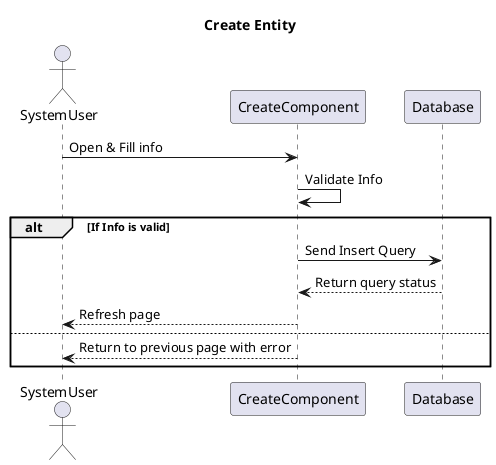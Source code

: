 @startuml Create
title "Create Entity"
actor SystemUser
participant CreateComponent
participant Database

SystemUser -> CreateComponent: Open & Fill info
CreateComponent -> CreateComponent: Validate Info
alt If Info is valid
	CreateComponent -> Database: Send Insert Query
	CreateComponent <-- Database: Return query status
	SystemUser <-- CreateComponent: Refresh page
else
	SystemUser <-- CreateComponent: Return to previous page with error
end
@enduml